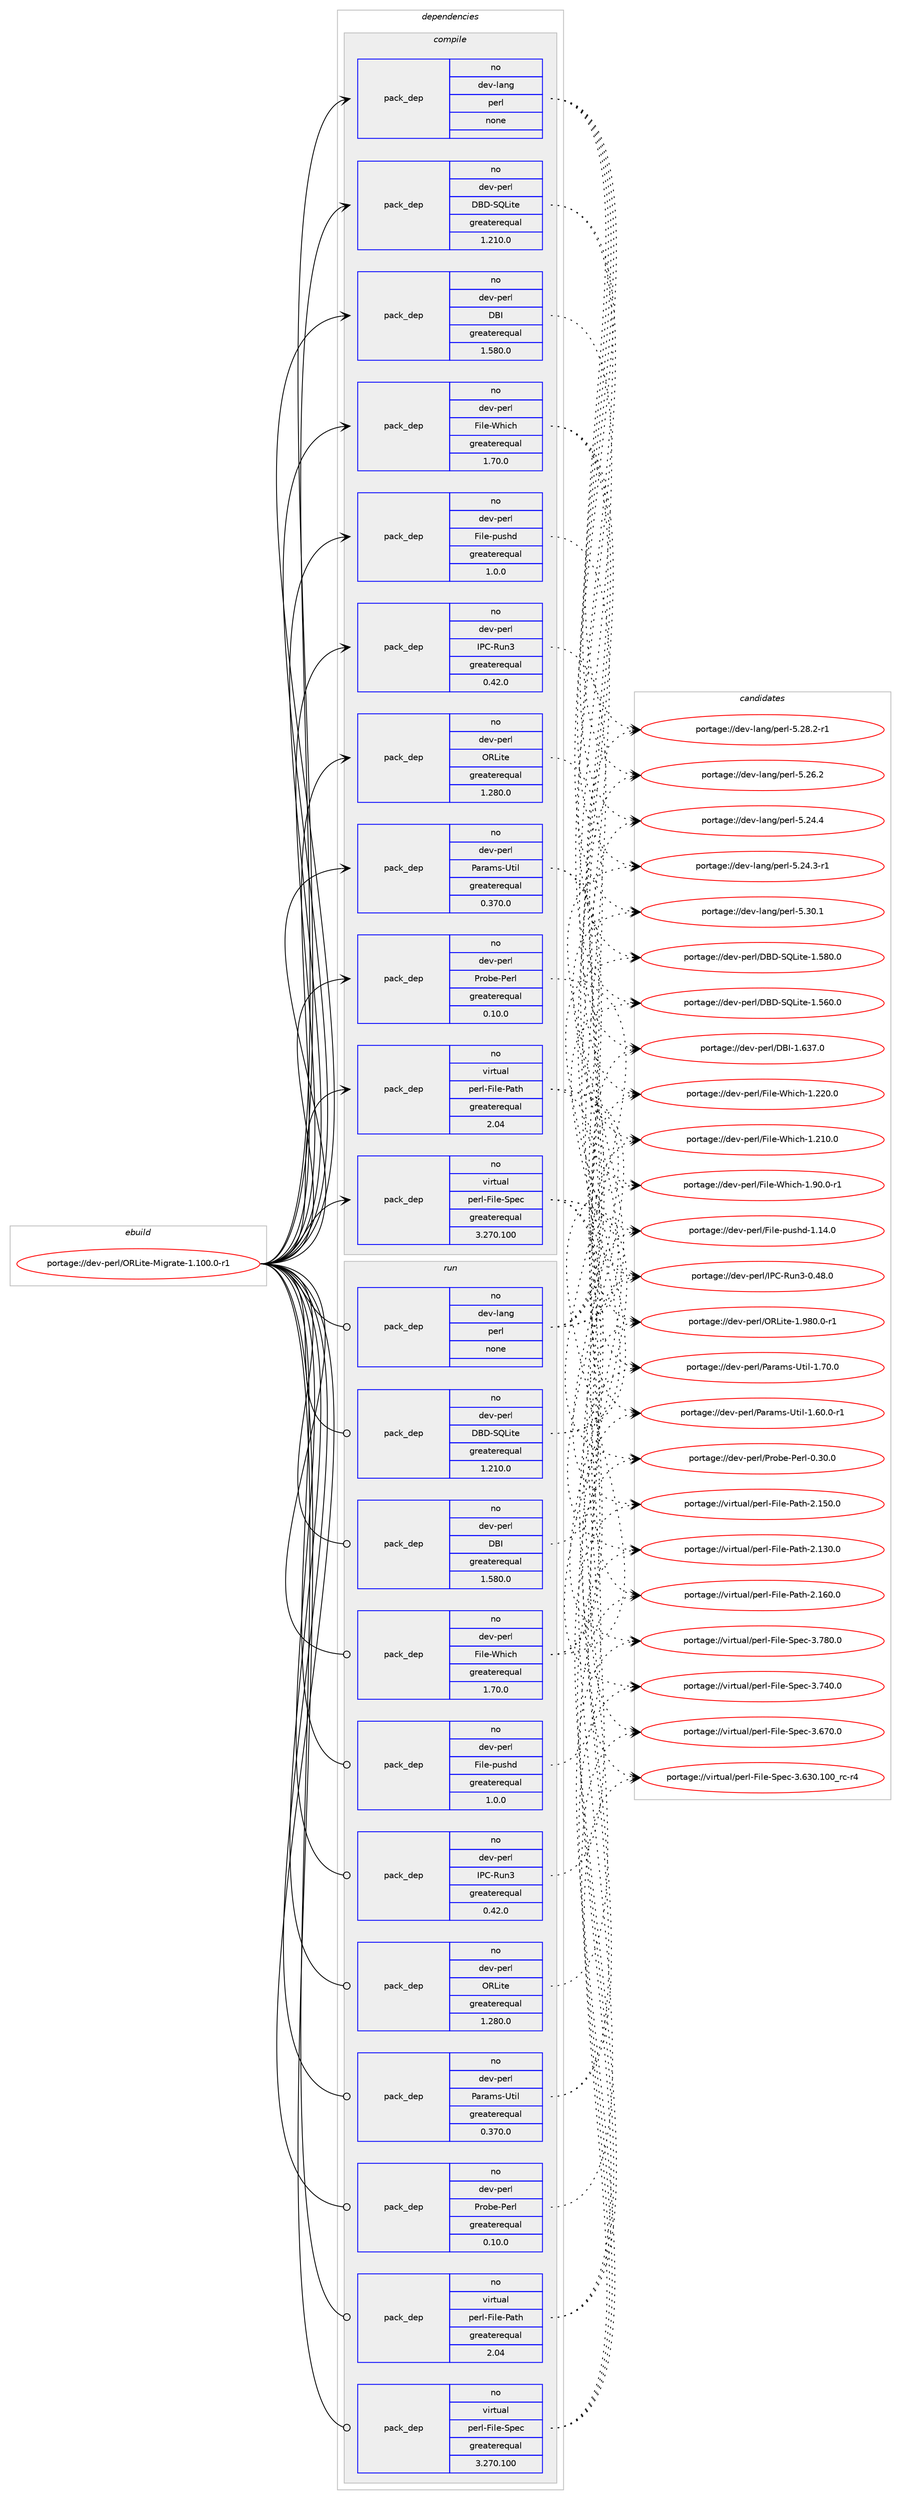 digraph prolog {

# *************
# Graph options
# *************

newrank=true;
concentrate=true;
compound=true;
graph [rankdir=LR,fontname=Helvetica,fontsize=10,ranksep=1.5];#, ranksep=2.5, nodesep=0.2];
edge  [arrowhead=vee];
node  [fontname=Helvetica,fontsize=10];

# **********
# The ebuild
# **********

subgraph cluster_leftcol {
color=gray;
label=<<i>ebuild</i>>;
id [label="portage://dev-perl/ORLite-Migrate-1.100.0-r1", color=red, width=4, href="../dev-perl/ORLite-Migrate-1.100.0-r1.svg"];
}

# ****************
# The dependencies
# ****************

subgraph cluster_midcol {
color=gray;
label=<<i>dependencies</i>>;
subgraph cluster_compile {
fillcolor="#eeeeee";
style=filled;
label=<<i>compile</i>>;
subgraph pack359002 {
dependency485787 [label=<<TABLE BORDER="0" CELLBORDER="1" CELLSPACING="0" CELLPADDING="4" WIDTH="220"><TR><TD ROWSPAN="6" CELLPADDING="30">pack_dep</TD></TR><TR><TD WIDTH="110">no</TD></TR><TR><TD>dev-lang</TD></TR><TR><TD>perl</TD></TR><TR><TD>none</TD></TR><TR><TD></TD></TR></TABLE>>, shape=none, color=blue];
}
id:e -> dependency485787:w [weight=20,style="solid",arrowhead="vee"];
subgraph pack359003 {
dependency485788 [label=<<TABLE BORDER="0" CELLBORDER="1" CELLSPACING="0" CELLPADDING="4" WIDTH="220"><TR><TD ROWSPAN="6" CELLPADDING="30">pack_dep</TD></TR><TR><TD WIDTH="110">no</TD></TR><TR><TD>dev-perl</TD></TR><TR><TD>DBD-SQLite</TD></TR><TR><TD>greaterequal</TD></TR><TR><TD>1.210.0</TD></TR></TABLE>>, shape=none, color=blue];
}
id:e -> dependency485788:w [weight=20,style="solid",arrowhead="vee"];
subgraph pack359004 {
dependency485789 [label=<<TABLE BORDER="0" CELLBORDER="1" CELLSPACING="0" CELLPADDING="4" WIDTH="220"><TR><TD ROWSPAN="6" CELLPADDING="30">pack_dep</TD></TR><TR><TD WIDTH="110">no</TD></TR><TR><TD>dev-perl</TD></TR><TR><TD>DBI</TD></TR><TR><TD>greaterequal</TD></TR><TR><TD>1.580.0</TD></TR></TABLE>>, shape=none, color=blue];
}
id:e -> dependency485789:w [weight=20,style="solid",arrowhead="vee"];
subgraph pack359005 {
dependency485790 [label=<<TABLE BORDER="0" CELLBORDER="1" CELLSPACING="0" CELLPADDING="4" WIDTH="220"><TR><TD ROWSPAN="6" CELLPADDING="30">pack_dep</TD></TR><TR><TD WIDTH="110">no</TD></TR><TR><TD>dev-perl</TD></TR><TR><TD>File-Which</TD></TR><TR><TD>greaterequal</TD></TR><TR><TD>1.70.0</TD></TR></TABLE>>, shape=none, color=blue];
}
id:e -> dependency485790:w [weight=20,style="solid",arrowhead="vee"];
subgraph pack359006 {
dependency485791 [label=<<TABLE BORDER="0" CELLBORDER="1" CELLSPACING="0" CELLPADDING="4" WIDTH="220"><TR><TD ROWSPAN="6" CELLPADDING="30">pack_dep</TD></TR><TR><TD WIDTH="110">no</TD></TR><TR><TD>dev-perl</TD></TR><TR><TD>File-pushd</TD></TR><TR><TD>greaterequal</TD></TR><TR><TD>1.0.0</TD></TR></TABLE>>, shape=none, color=blue];
}
id:e -> dependency485791:w [weight=20,style="solid",arrowhead="vee"];
subgraph pack359007 {
dependency485792 [label=<<TABLE BORDER="0" CELLBORDER="1" CELLSPACING="0" CELLPADDING="4" WIDTH="220"><TR><TD ROWSPAN="6" CELLPADDING="30">pack_dep</TD></TR><TR><TD WIDTH="110">no</TD></TR><TR><TD>dev-perl</TD></TR><TR><TD>IPC-Run3</TD></TR><TR><TD>greaterequal</TD></TR><TR><TD>0.42.0</TD></TR></TABLE>>, shape=none, color=blue];
}
id:e -> dependency485792:w [weight=20,style="solid",arrowhead="vee"];
subgraph pack359008 {
dependency485793 [label=<<TABLE BORDER="0" CELLBORDER="1" CELLSPACING="0" CELLPADDING="4" WIDTH="220"><TR><TD ROWSPAN="6" CELLPADDING="30">pack_dep</TD></TR><TR><TD WIDTH="110">no</TD></TR><TR><TD>dev-perl</TD></TR><TR><TD>ORLite</TD></TR><TR><TD>greaterequal</TD></TR><TR><TD>1.280.0</TD></TR></TABLE>>, shape=none, color=blue];
}
id:e -> dependency485793:w [weight=20,style="solid",arrowhead="vee"];
subgraph pack359009 {
dependency485794 [label=<<TABLE BORDER="0" CELLBORDER="1" CELLSPACING="0" CELLPADDING="4" WIDTH="220"><TR><TD ROWSPAN="6" CELLPADDING="30">pack_dep</TD></TR><TR><TD WIDTH="110">no</TD></TR><TR><TD>dev-perl</TD></TR><TR><TD>Params-Util</TD></TR><TR><TD>greaterequal</TD></TR><TR><TD>0.370.0</TD></TR></TABLE>>, shape=none, color=blue];
}
id:e -> dependency485794:w [weight=20,style="solid",arrowhead="vee"];
subgraph pack359010 {
dependency485795 [label=<<TABLE BORDER="0" CELLBORDER="1" CELLSPACING="0" CELLPADDING="4" WIDTH="220"><TR><TD ROWSPAN="6" CELLPADDING="30">pack_dep</TD></TR><TR><TD WIDTH="110">no</TD></TR><TR><TD>dev-perl</TD></TR><TR><TD>Probe-Perl</TD></TR><TR><TD>greaterequal</TD></TR><TR><TD>0.10.0</TD></TR></TABLE>>, shape=none, color=blue];
}
id:e -> dependency485795:w [weight=20,style="solid",arrowhead="vee"];
subgraph pack359011 {
dependency485796 [label=<<TABLE BORDER="0" CELLBORDER="1" CELLSPACING="0" CELLPADDING="4" WIDTH="220"><TR><TD ROWSPAN="6" CELLPADDING="30">pack_dep</TD></TR><TR><TD WIDTH="110">no</TD></TR><TR><TD>virtual</TD></TR><TR><TD>perl-File-Path</TD></TR><TR><TD>greaterequal</TD></TR><TR><TD>2.04</TD></TR></TABLE>>, shape=none, color=blue];
}
id:e -> dependency485796:w [weight=20,style="solid",arrowhead="vee"];
subgraph pack359012 {
dependency485797 [label=<<TABLE BORDER="0" CELLBORDER="1" CELLSPACING="0" CELLPADDING="4" WIDTH="220"><TR><TD ROWSPAN="6" CELLPADDING="30">pack_dep</TD></TR><TR><TD WIDTH="110">no</TD></TR><TR><TD>virtual</TD></TR><TR><TD>perl-File-Spec</TD></TR><TR><TD>greaterequal</TD></TR><TR><TD>3.270.100</TD></TR></TABLE>>, shape=none, color=blue];
}
id:e -> dependency485797:w [weight=20,style="solid",arrowhead="vee"];
}
subgraph cluster_compileandrun {
fillcolor="#eeeeee";
style=filled;
label=<<i>compile and run</i>>;
}
subgraph cluster_run {
fillcolor="#eeeeee";
style=filled;
label=<<i>run</i>>;
subgraph pack359013 {
dependency485798 [label=<<TABLE BORDER="0" CELLBORDER="1" CELLSPACING="0" CELLPADDING="4" WIDTH="220"><TR><TD ROWSPAN="6" CELLPADDING="30">pack_dep</TD></TR><TR><TD WIDTH="110">no</TD></TR><TR><TD>dev-lang</TD></TR><TR><TD>perl</TD></TR><TR><TD>none</TD></TR><TR><TD></TD></TR></TABLE>>, shape=none, color=blue];
}
id:e -> dependency485798:w [weight=20,style="solid",arrowhead="odot"];
subgraph pack359014 {
dependency485799 [label=<<TABLE BORDER="0" CELLBORDER="1" CELLSPACING="0" CELLPADDING="4" WIDTH="220"><TR><TD ROWSPAN="6" CELLPADDING="30">pack_dep</TD></TR><TR><TD WIDTH="110">no</TD></TR><TR><TD>dev-perl</TD></TR><TR><TD>DBD-SQLite</TD></TR><TR><TD>greaterequal</TD></TR><TR><TD>1.210.0</TD></TR></TABLE>>, shape=none, color=blue];
}
id:e -> dependency485799:w [weight=20,style="solid",arrowhead="odot"];
subgraph pack359015 {
dependency485800 [label=<<TABLE BORDER="0" CELLBORDER="1" CELLSPACING="0" CELLPADDING="4" WIDTH="220"><TR><TD ROWSPAN="6" CELLPADDING="30">pack_dep</TD></TR><TR><TD WIDTH="110">no</TD></TR><TR><TD>dev-perl</TD></TR><TR><TD>DBI</TD></TR><TR><TD>greaterequal</TD></TR><TR><TD>1.580.0</TD></TR></TABLE>>, shape=none, color=blue];
}
id:e -> dependency485800:w [weight=20,style="solid",arrowhead="odot"];
subgraph pack359016 {
dependency485801 [label=<<TABLE BORDER="0" CELLBORDER="1" CELLSPACING="0" CELLPADDING="4" WIDTH="220"><TR><TD ROWSPAN="6" CELLPADDING="30">pack_dep</TD></TR><TR><TD WIDTH="110">no</TD></TR><TR><TD>dev-perl</TD></TR><TR><TD>File-Which</TD></TR><TR><TD>greaterequal</TD></TR><TR><TD>1.70.0</TD></TR></TABLE>>, shape=none, color=blue];
}
id:e -> dependency485801:w [weight=20,style="solid",arrowhead="odot"];
subgraph pack359017 {
dependency485802 [label=<<TABLE BORDER="0" CELLBORDER="1" CELLSPACING="0" CELLPADDING="4" WIDTH="220"><TR><TD ROWSPAN="6" CELLPADDING="30">pack_dep</TD></TR><TR><TD WIDTH="110">no</TD></TR><TR><TD>dev-perl</TD></TR><TR><TD>File-pushd</TD></TR><TR><TD>greaterequal</TD></TR><TR><TD>1.0.0</TD></TR></TABLE>>, shape=none, color=blue];
}
id:e -> dependency485802:w [weight=20,style="solid",arrowhead="odot"];
subgraph pack359018 {
dependency485803 [label=<<TABLE BORDER="0" CELLBORDER="1" CELLSPACING="0" CELLPADDING="4" WIDTH="220"><TR><TD ROWSPAN="6" CELLPADDING="30">pack_dep</TD></TR><TR><TD WIDTH="110">no</TD></TR><TR><TD>dev-perl</TD></TR><TR><TD>IPC-Run3</TD></TR><TR><TD>greaterequal</TD></TR><TR><TD>0.42.0</TD></TR></TABLE>>, shape=none, color=blue];
}
id:e -> dependency485803:w [weight=20,style="solid",arrowhead="odot"];
subgraph pack359019 {
dependency485804 [label=<<TABLE BORDER="0" CELLBORDER="1" CELLSPACING="0" CELLPADDING="4" WIDTH="220"><TR><TD ROWSPAN="6" CELLPADDING="30">pack_dep</TD></TR><TR><TD WIDTH="110">no</TD></TR><TR><TD>dev-perl</TD></TR><TR><TD>ORLite</TD></TR><TR><TD>greaterequal</TD></TR><TR><TD>1.280.0</TD></TR></TABLE>>, shape=none, color=blue];
}
id:e -> dependency485804:w [weight=20,style="solid",arrowhead="odot"];
subgraph pack359020 {
dependency485805 [label=<<TABLE BORDER="0" CELLBORDER="1" CELLSPACING="0" CELLPADDING="4" WIDTH="220"><TR><TD ROWSPAN="6" CELLPADDING="30">pack_dep</TD></TR><TR><TD WIDTH="110">no</TD></TR><TR><TD>dev-perl</TD></TR><TR><TD>Params-Util</TD></TR><TR><TD>greaterequal</TD></TR><TR><TD>0.370.0</TD></TR></TABLE>>, shape=none, color=blue];
}
id:e -> dependency485805:w [weight=20,style="solid",arrowhead="odot"];
subgraph pack359021 {
dependency485806 [label=<<TABLE BORDER="0" CELLBORDER="1" CELLSPACING="0" CELLPADDING="4" WIDTH="220"><TR><TD ROWSPAN="6" CELLPADDING="30">pack_dep</TD></TR><TR><TD WIDTH="110">no</TD></TR><TR><TD>dev-perl</TD></TR><TR><TD>Probe-Perl</TD></TR><TR><TD>greaterequal</TD></TR><TR><TD>0.10.0</TD></TR></TABLE>>, shape=none, color=blue];
}
id:e -> dependency485806:w [weight=20,style="solid",arrowhead="odot"];
subgraph pack359022 {
dependency485807 [label=<<TABLE BORDER="0" CELLBORDER="1" CELLSPACING="0" CELLPADDING="4" WIDTH="220"><TR><TD ROWSPAN="6" CELLPADDING="30">pack_dep</TD></TR><TR><TD WIDTH="110">no</TD></TR><TR><TD>virtual</TD></TR><TR><TD>perl-File-Path</TD></TR><TR><TD>greaterequal</TD></TR><TR><TD>2.04</TD></TR></TABLE>>, shape=none, color=blue];
}
id:e -> dependency485807:w [weight=20,style="solid",arrowhead="odot"];
subgraph pack359023 {
dependency485808 [label=<<TABLE BORDER="0" CELLBORDER="1" CELLSPACING="0" CELLPADDING="4" WIDTH="220"><TR><TD ROWSPAN="6" CELLPADDING="30">pack_dep</TD></TR><TR><TD WIDTH="110">no</TD></TR><TR><TD>virtual</TD></TR><TR><TD>perl-File-Spec</TD></TR><TR><TD>greaterequal</TD></TR><TR><TD>3.270.100</TD></TR></TABLE>>, shape=none, color=blue];
}
id:e -> dependency485808:w [weight=20,style="solid",arrowhead="odot"];
}
}

# **************
# The candidates
# **************

subgraph cluster_choices {
rank=same;
color=gray;
label=<<i>candidates</i>>;

subgraph choice359002 {
color=black;
nodesep=1;
choice10010111845108971101034711210111410845534651484649 [label="portage://dev-lang/perl-5.30.1", color=red, width=4,href="../dev-lang/perl-5.30.1.svg"];
choice100101118451089711010347112101114108455346505646504511449 [label="portage://dev-lang/perl-5.28.2-r1", color=red, width=4,href="../dev-lang/perl-5.28.2-r1.svg"];
choice10010111845108971101034711210111410845534650544650 [label="portage://dev-lang/perl-5.26.2", color=red, width=4,href="../dev-lang/perl-5.26.2.svg"];
choice10010111845108971101034711210111410845534650524652 [label="portage://dev-lang/perl-5.24.4", color=red, width=4,href="../dev-lang/perl-5.24.4.svg"];
choice100101118451089711010347112101114108455346505246514511449 [label="portage://dev-lang/perl-5.24.3-r1", color=red, width=4,href="../dev-lang/perl-5.24.3-r1.svg"];
dependency485787:e -> choice10010111845108971101034711210111410845534651484649:w [style=dotted,weight="100"];
dependency485787:e -> choice100101118451089711010347112101114108455346505646504511449:w [style=dotted,weight="100"];
dependency485787:e -> choice10010111845108971101034711210111410845534650544650:w [style=dotted,weight="100"];
dependency485787:e -> choice10010111845108971101034711210111410845534650524652:w [style=dotted,weight="100"];
dependency485787:e -> choice100101118451089711010347112101114108455346505246514511449:w [style=dotted,weight="100"];
}
subgraph choice359003 {
color=black;
nodesep=1;
choice1001011184511210111410847686668458381761051161014549465356484648 [label="portage://dev-perl/DBD-SQLite-1.580.0", color=red, width=4,href="../dev-perl/DBD-SQLite-1.580.0.svg"];
choice1001011184511210111410847686668458381761051161014549465354484648 [label="portage://dev-perl/DBD-SQLite-1.560.0", color=red, width=4,href="../dev-perl/DBD-SQLite-1.560.0.svg"];
dependency485788:e -> choice1001011184511210111410847686668458381761051161014549465356484648:w [style=dotted,weight="100"];
dependency485788:e -> choice1001011184511210111410847686668458381761051161014549465354484648:w [style=dotted,weight="100"];
}
subgraph choice359004 {
color=black;
nodesep=1;
choice10010111845112101114108476866734549465451554648 [label="portage://dev-perl/DBI-1.637.0", color=red, width=4,href="../dev-perl/DBI-1.637.0.svg"];
dependency485789:e -> choice10010111845112101114108476866734549465451554648:w [style=dotted,weight="100"];
}
subgraph choice359005 {
color=black;
nodesep=1;
choice100101118451121011141084770105108101458710410599104454946574846484511449 [label="portage://dev-perl/File-Which-1.90.0-r1", color=red, width=4,href="../dev-perl/File-Which-1.90.0-r1.svg"];
choice1001011184511210111410847701051081014587104105991044549465050484648 [label="portage://dev-perl/File-Which-1.220.0", color=red, width=4,href="../dev-perl/File-Which-1.220.0.svg"];
choice1001011184511210111410847701051081014587104105991044549465049484648 [label="portage://dev-perl/File-Which-1.210.0", color=red, width=4,href="../dev-perl/File-Which-1.210.0.svg"];
dependency485790:e -> choice100101118451121011141084770105108101458710410599104454946574846484511449:w [style=dotted,weight="100"];
dependency485790:e -> choice1001011184511210111410847701051081014587104105991044549465050484648:w [style=dotted,weight="100"];
dependency485790:e -> choice1001011184511210111410847701051081014587104105991044549465049484648:w [style=dotted,weight="100"];
}
subgraph choice359006 {
color=black;
nodesep=1;
choice1001011184511210111410847701051081014511211711510410045494649524648 [label="portage://dev-perl/File-pushd-1.14.0", color=red, width=4,href="../dev-perl/File-pushd-1.14.0.svg"];
dependency485791:e -> choice1001011184511210111410847701051081014511211711510410045494649524648:w [style=dotted,weight="100"];
}
subgraph choice359007 {
color=black;
nodesep=1;
choice100101118451121011141084773806745821171105145484652564648 [label="portage://dev-perl/IPC-Run3-0.48.0", color=red, width=4,href="../dev-perl/IPC-Run3-0.48.0.svg"];
dependency485792:e -> choice100101118451121011141084773806745821171105145484652564648:w [style=dotted,weight="100"];
}
subgraph choice359008 {
color=black;
nodesep=1;
choice100101118451121011141084779827610511610145494657564846484511449 [label="portage://dev-perl/ORLite-1.980.0-r1", color=red, width=4,href="../dev-perl/ORLite-1.980.0-r1.svg"];
dependency485793:e -> choice100101118451121011141084779827610511610145494657564846484511449:w [style=dotted,weight="100"];
}
subgraph choice359009 {
color=black;
nodesep=1;
choice1001011184511210111410847809711497109115458511610510845494655484648 [label="portage://dev-perl/Params-Util-1.70.0", color=red, width=4,href="../dev-perl/Params-Util-1.70.0.svg"];
choice10010111845112101114108478097114971091154585116105108454946544846484511449 [label="portage://dev-perl/Params-Util-1.60.0-r1", color=red, width=4,href="../dev-perl/Params-Util-1.60.0-r1.svg"];
dependency485794:e -> choice1001011184511210111410847809711497109115458511610510845494655484648:w [style=dotted,weight="100"];
dependency485794:e -> choice10010111845112101114108478097114971091154585116105108454946544846484511449:w [style=dotted,weight="100"];
}
subgraph choice359010 {
color=black;
nodesep=1;
choice10010111845112101114108478011411198101458010111410845484651484648 [label="portage://dev-perl/Probe-Perl-0.30.0", color=red, width=4,href="../dev-perl/Probe-Perl-0.30.0.svg"];
dependency485795:e -> choice10010111845112101114108478011411198101458010111410845484651484648:w [style=dotted,weight="100"];
}
subgraph choice359011 {
color=black;
nodesep=1;
choice118105114116117971084711210111410845701051081014580971161044550464954484648 [label="portage://virtual/perl-File-Path-2.160.0", color=red, width=4,href="../virtual/perl-File-Path-2.160.0.svg"];
choice118105114116117971084711210111410845701051081014580971161044550464953484648 [label="portage://virtual/perl-File-Path-2.150.0", color=red, width=4,href="../virtual/perl-File-Path-2.150.0.svg"];
choice118105114116117971084711210111410845701051081014580971161044550464951484648 [label="portage://virtual/perl-File-Path-2.130.0", color=red, width=4,href="../virtual/perl-File-Path-2.130.0.svg"];
dependency485796:e -> choice118105114116117971084711210111410845701051081014580971161044550464954484648:w [style=dotted,weight="100"];
dependency485796:e -> choice118105114116117971084711210111410845701051081014580971161044550464953484648:w [style=dotted,weight="100"];
dependency485796:e -> choice118105114116117971084711210111410845701051081014580971161044550464951484648:w [style=dotted,weight="100"];
}
subgraph choice359012 {
color=black;
nodesep=1;
choice118105114116117971084711210111410845701051081014583112101994551465556484648 [label="portage://virtual/perl-File-Spec-3.780.0", color=red, width=4,href="../virtual/perl-File-Spec-3.780.0.svg"];
choice118105114116117971084711210111410845701051081014583112101994551465552484648 [label="portage://virtual/perl-File-Spec-3.740.0", color=red, width=4,href="../virtual/perl-File-Spec-3.740.0.svg"];
choice118105114116117971084711210111410845701051081014583112101994551465455484648 [label="portage://virtual/perl-File-Spec-3.670.0", color=red, width=4,href="../virtual/perl-File-Spec-3.670.0.svg"];
choice118105114116117971084711210111410845701051081014583112101994551465451484649484895114994511452 [label="portage://virtual/perl-File-Spec-3.630.100_rc-r4", color=red, width=4,href="../virtual/perl-File-Spec-3.630.100_rc-r4.svg"];
dependency485797:e -> choice118105114116117971084711210111410845701051081014583112101994551465556484648:w [style=dotted,weight="100"];
dependency485797:e -> choice118105114116117971084711210111410845701051081014583112101994551465552484648:w [style=dotted,weight="100"];
dependency485797:e -> choice118105114116117971084711210111410845701051081014583112101994551465455484648:w [style=dotted,weight="100"];
dependency485797:e -> choice118105114116117971084711210111410845701051081014583112101994551465451484649484895114994511452:w [style=dotted,weight="100"];
}
subgraph choice359013 {
color=black;
nodesep=1;
choice10010111845108971101034711210111410845534651484649 [label="portage://dev-lang/perl-5.30.1", color=red, width=4,href="../dev-lang/perl-5.30.1.svg"];
choice100101118451089711010347112101114108455346505646504511449 [label="portage://dev-lang/perl-5.28.2-r1", color=red, width=4,href="../dev-lang/perl-5.28.2-r1.svg"];
choice10010111845108971101034711210111410845534650544650 [label="portage://dev-lang/perl-5.26.2", color=red, width=4,href="../dev-lang/perl-5.26.2.svg"];
choice10010111845108971101034711210111410845534650524652 [label="portage://dev-lang/perl-5.24.4", color=red, width=4,href="../dev-lang/perl-5.24.4.svg"];
choice100101118451089711010347112101114108455346505246514511449 [label="portage://dev-lang/perl-5.24.3-r1", color=red, width=4,href="../dev-lang/perl-5.24.3-r1.svg"];
dependency485798:e -> choice10010111845108971101034711210111410845534651484649:w [style=dotted,weight="100"];
dependency485798:e -> choice100101118451089711010347112101114108455346505646504511449:w [style=dotted,weight="100"];
dependency485798:e -> choice10010111845108971101034711210111410845534650544650:w [style=dotted,weight="100"];
dependency485798:e -> choice10010111845108971101034711210111410845534650524652:w [style=dotted,weight="100"];
dependency485798:e -> choice100101118451089711010347112101114108455346505246514511449:w [style=dotted,weight="100"];
}
subgraph choice359014 {
color=black;
nodesep=1;
choice1001011184511210111410847686668458381761051161014549465356484648 [label="portage://dev-perl/DBD-SQLite-1.580.0", color=red, width=4,href="../dev-perl/DBD-SQLite-1.580.0.svg"];
choice1001011184511210111410847686668458381761051161014549465354484648 [label="portage://dev-perl/DBD-SQLite-1.560.0", color=red, width=4,href="../dev-perl/DBD-SQLite-1.560.0.svg"];
dependency485799:e -> choice1001011184511210111410847686668458381761051161014549465356484648:w [style=dotted,weight="100"];
dependency485799:e -> choice1001011184511210111410847686668458381761051161014549465354484648:w [style=dotted,weight="100"];
}
subgraph choice359015 {
color=black;
nodesep=1;
choice10010111845112101114108476866734549465451554648 [label="portage://dev-perl/DBI-1.637.0", color=red, width=4,href="../dev-perl/DBI-1.637.0.svg"];
dependency485800:e -> choice10010111845112101114108476866734549465451554648:w [style=dotted,weight="100"];
}
subgraph choice359016 {
color=black;
nodesep=1;
choice100101118451121011141084770105108101458710410599104454946574846484511449 [label="portage://dev-perl/File-Which-1.90.0-r1", color=red, width=4,href="../dev-perl/File-Which-1.90.0-r1.svg"];
choice1001011184511210111410847701051081014587104105991044549465050484648 [label="portage://dev-perl/File-Which-1.220.0", color=red, width=4,href="../dev-perl/File-Which-1.220.0.svg"];
choice1001011184511210111410847701051081014587104105991044549465049484648 [label="portage://dev-perl/File-Which-1.210.0", color=red, width=4,href="../dev-perl/File-Which-1.210.0.svg"];
dependency485801:e -> choice100101118451121011141084770105108101458710410599104454946574846484511449:w [style=dotted,weight="100"];
dependency485801:e -> choice1001011184511210111410847701051081014587104105991044549465050484648:w [style=dotted,weight="100"];
dependency485801:e -> choice1001011184511210111410847701051081014587104105991044549465049484648:w [style=dotted,weight="100"];
}
subgraph choice359017 {
color=black;
nodesep=1;
choice1001011184511210111410847701051081014511211711510410045494649524648 [label="portage://dev-perl/File-pushd-1.14.0", color=red, width=4,href="../dev-perl/File-pushd-1.14.0.svg"];
dependency485802:e -> choice1001011184511210111410847701051081014511211711510410045494649524648:w [style=dotted,weight="100"];
}
subgraph choice359018 {
color=black;
nodesep=1;
choice100101118451121011141084773806745821171105145484652564648 [label="portage://dev-perl/IPC-Run3-0.48.0", color=red, width=4,href="../dev-perl/IPC-Run3-0.48.0.svg"];
dependency485803:e -> choice100101118451121011141084773806745821171105145484652564648:w [style=dotted,weight="100"];
}
subgraph choice359019 {
color=black;
nodesep=1;
choice100101118451121011141084779827610511610145494657564846484511449 [label="portage://dev-perl/ORLite-1.980.0-r1", color=red, width=4,href="../dev-perl/ORLite-1.980.0-r1.svg"];
dependency485804:e -> choice100101118451121011141084779827610511610145494657564846484511449:w [style=dotted,weight="100"];
}
subgraph choice359020 {
color=black;
nodesep=1;
choice1001011184511210111410847809711497109115458511610510845494655484648 [label="portage://dev-perl/Params-Util-1.70.0", color=red, width=4,href="../dev-perl/Params-Util-1.70.0.svg"];
choice10010111845112101114108478097114971091154585116105108454946544846484511449 [label="portage://dev-perl/Params-Util-1.60.0-r1", color=red, width=4,href="../dev-perl/Params-Util-1.60.0-r1.svg"];
dependency485805:e -> choice1001011184511210111410847809711497109115458511610510845494655484648:w [style=dotted,weight="100"];
dependency485805:e -> choice10010111845112101114108478097114971091154585116105108454946544846484511449:w [style=dotted,weight="100"];
}
subgraph choice359021 {
color=black;
nodesep=1;
choice10010111845112101114108478011411198101458010111410845484651484648 [label="portage://dev-perl/Probe-Perl-0.30.0", color=red, width=4,href="../dev-perl/Probe-Perl-0.30.0.svg"];
dependency485806:e -> choice10010111845112101114108478011411198101458010111410845484651484648:w [style=dotted,weight="100"];
}
subgraph choice359022 {
color=black;
nodesep=1;
choice118105114116117971084711210111410845701051081014580971161044550464954484648 [label="portage://virtual/perl-File-Path-2.160.0", color=red, width=4,href="../virtual/perl-File-Path-2.160.0.svg"];
choice118105114116117971084711210111410845701051081014580971161044550464953484648 [label="portage://virtual/perl-File-Path-2.150.0", color=red, width=4,href="../virtual/perl-File-Path-2.150.0.svg"];
choice118105114116117971084711210111410845701051081014580971161044550464951484648 [label="portage://virtual/perl-File-Path-2.130.0", color=red, width=4,href="../virtual/perl-File-Path-2.130.0.svg"];
dependency485807:e -> choice118105114116117971084711210111410845701051081014580971161044550464954484648:w [style=dotted,weight="100"];
dependency485807:e -> choice118105114116117971084711210111410845701051081014580971161044550464953484648:w [style=dotted,weight="100"];
dependency485807:e -> choice118105114116117971084711210111410845701051081014580971161044550464951484648:w [style=dotted,weight="100"];
}
subgraph choice359023 {
color=black;
nodesep=1;
choice118105114116117971084711210111410845701051081014583112101994551465556484648 [label="portage://virtual/perl-File-Spec-3.780.0", color=red, width=4,href="../virtual/perl-File-Spec-3.780.0.svg"];
choice118105114116117971084711210111410845701051081014583112101994551465552484648 [label="portage://virtual/perl-File-Spec-3.740.0", color=red, width=4,href="../virtual/perl-File-Spec-3.740.0.svg"];
choice118105114116117971084711210111410845701051081014583112101994551465455484648 [label="portage://virtual/perl-File-Spec-3.670.0", color=red, width=4,href="../virtual/perl-File-Spec-3.670.0.svg"];
choice118105114116117971084711210111410845701051081014583112101994551465451484649484895114994511452 [label="portage://virtual/perl-File-Spec-3.630.100_rc-r4", color=red, width=4,href="../virtual/perl-File-Spec-3.630.100_rc-r4.svg"];
dependency485808:e -> choice118105114116117971084711210111410845701051081014583112101994551465556484648:w [style=dotted,weight="100"];
dependency485808:e -> choice118105114116117971084711210111410845701051081014583112101994551465552484648:w [style=dotted,weight="100"];
dependency485808:e -> choice118105114116117971084711210111410845701051081014583112101994551465455484648:w [style=dotted,weight="100"];
dependency485808:e -> choice118105114116117971084711210111410845701051081014583112101994551465451484649484895114994511452:w [style=dotted,weight="100"];
}
}

}
